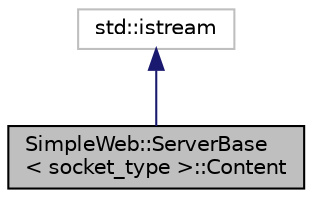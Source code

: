 digraph "SimpleWeb::ServerBase&lt; socket_type &gt;::Content"
{
  edge [fontname="Helvetica",fontsize="10",labelfontname="Helvetica",labelfontsize="10"];
  node [fontname="Helvetica",fontsize="10",shape=record];
  Node1 [label="SimpleWeb::ServerBase\l\< socket_type \>::Content",height=0.2,width=0.4,color="black", fillcolor="grey75", style="filled", fontcolor="black"];
  Node2 -> Node1 [dir="back",color="midnightblue",fontsize="10",style="solid",fontname="Helvetica"];
  Node2 [label="std::istream",height=0.2,width=0.4,color="grey75", fillcolor="white", style="filled"];
}
